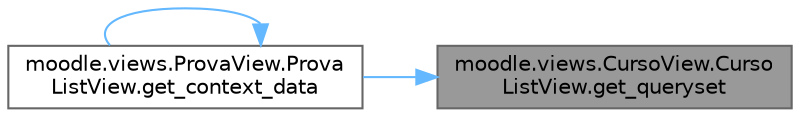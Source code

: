 digraph "moodle.views.CursoView.CursoListView.get_queryset"
{
 // INTERACTIVE_SVG=YES
 // LATEX_PDF_SIZE
  bgcolor="transparent";
  edge [fontname=Helvetica,fontsize=10,labelfontname=Helvetica,labelfontsize=10];
  node [fontname=Helvetica,fontsize=10,shape=box,height=0.2,width=0.4];
  rankdir="RL";
  Node1 [label="moodle.views.CursoView.Curso\lListView.get_queryset",height=0.2,width=0.4,color="gray40", fillcolor="grey60", style="filled", fontcolor="black",tooltip=" "];
  Node1 -> Node2 [dir="back",color="steelblue1",style="solid"];
  Node2 [label="moodle.views.ProvaView.Prova\lListView.get_context_data",height=0.2,width=0.4,color="grey40", fillcolor="white", style="filled",URL="$classmoodle_1_1views_1_1_prova_view_1_1_prova_list_view.html#a8e67b0873566b66ab1ed8a62da642db9",tooltip=" "];
  Node2 -> Node2 [dir="back",color="steelblue1",style="solid"];
}
